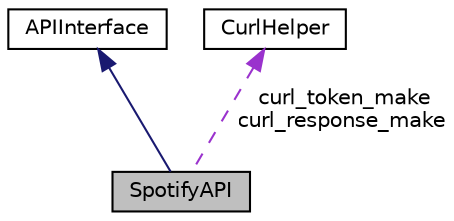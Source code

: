 digraph "SpotifyAPI"
{
 // LATEX_PDF_SIZE
  edge [fontname="Helvetica",fontsize="10",labelfontname="Helvetica",labelfontsize="10"];
  node [fontname="Helvetica",fontsize="10",shape=record];
  Node1 [label="SpotifyAPI",height=0.2,width=0.4,color="black", fillcolor="grey75", style="filled", fontcolor="black",tooltip="Class used to interface with Spotify API Class performs Spotify API authentication using a refresh to..."];
  Node2 -> Node1 [dir="back",color="midnightblue",fontsize="10",style="solid"];
  Node2 [label="APIInterface",height=0.2,width=0.4,color="black", fillcolor="white", style="filled",URL="$classAPIInterface.html",tooltip="Interface to define general API object Different types of API objects implement interface (evident by..."];
  Node3 -> Node1 [dir="back",color="darkorchid3",fontsize="10",style="dashed",label=" curl_token_make\ncurl_response_make" ];
  Node3 [label="CurlHelper",height=0.2,width=0.4,color="black", fillcolor="white", style="filled",URL="$classCurlHelper.html",tooltip="Helper class to set up and perform HTTP request using cURL Helper class handles header,..."];
}
